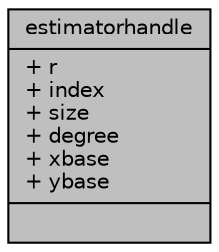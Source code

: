 digraph "estimatorhandle"
{
 // INTERACTIVE_SVG=YES
  edge [fontname="Helvetica",fontsize="10",labelfontname="Helvetica",labelfontsize="10"];
  node [fontname="Helvetica",fontsize="10",shape=record];
  Node1 [label="{estimatorhandle\n|+ r\l+ index\l+ size\l+ degree\l+ xbase\l+ ybase\l|}",height=0.2,width=0.4,color="black", fillcolor="grey75", style="filled", fontcolor="black"];
}
